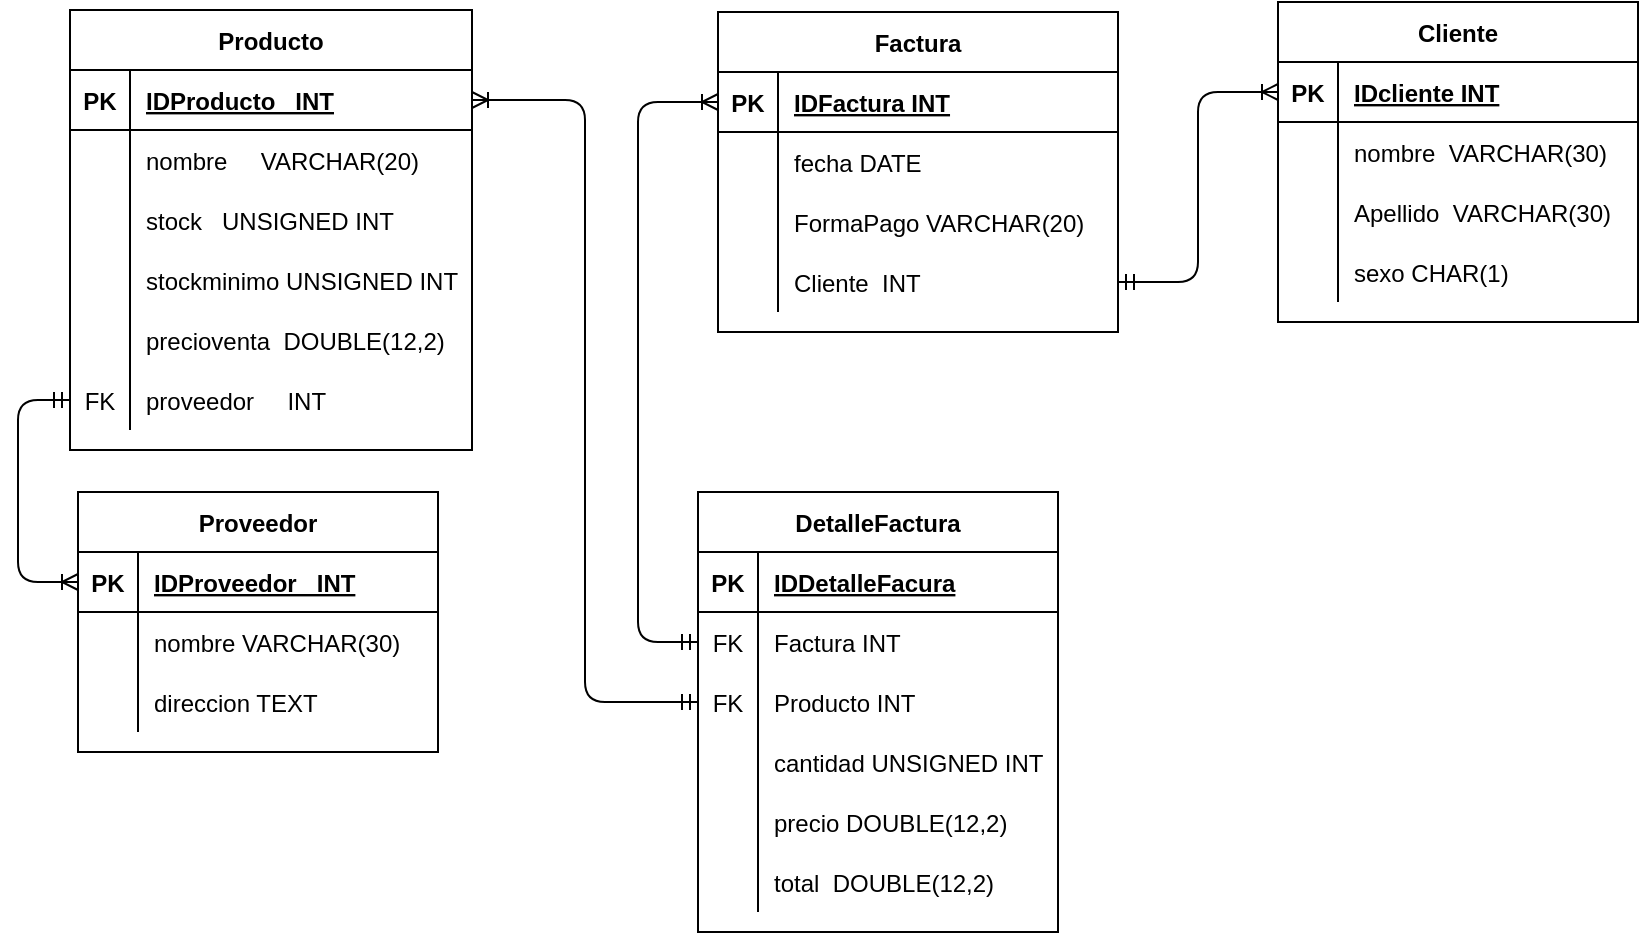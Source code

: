 <mxfile version="14.1.8" type="device"><diagram id="-NMCv6FbOoLnBkwG2H6m" name="Página-1"><mxGraphModel dx="852" dy="494" grid="1" gridSize="10" guides="1" tooltips="1" connect="1" arrows="1" fold="1" page="1" pageScale="1" pageWidth="827" pageHeight="1169" math="0" shadow="0"><root><mxCell id="0"/><mxCell id="1" parent="0"/><mxCell id="N4572m4eKzCksSq6-2xF-1" value="Factura" style="shape=table;startSize=30;container=1;collapsible=1;childLayout=tableLayout;fixedRows=1;rowLines=0;fontStyle=1;align=center;resizeLast=1;" vertex="1" parent="1"><mxGeometry x="360" y="90" width="200" height="160" as="geometry"/></mxCell><mxCell id="N4572m4eKzCksSq6-2xF-2" value="" style="shape=partialRectangle;collapsible=0;dropTarget=0;pointerEvents=0;fillColor=none;top=0;left=0;bottom=1;right=0;points=[[0,0.5],[1,0.5]];portConstraint=eastwest;" vertex="1" parent="N4572m4eKzCksSq6-2xF-1"><mxGeometry y="30" width="200" height="30" as="geometry"/></mxCell><mxCell id="N4572m4eKzCksSq6-2xF-3" value="PK" style="shape=partialRectangle;connectable=0;fillColor=none;top=0;left=0;bottom=0;right=0;fontStyle=1;overflow=hidden;" vertex="1" parent="N4572m4eKzCksSq6-2xF-2"><mxGeometry width="30" height="30" as="geometry"/></mxCell><mxCell id="N4572m4eKzCksSq6-2xF-4" value="IDFactura INT" style="shape=partialRectangle;connectable=0;fillColor=none;top=0;left=0;bottom=0;right=0;align=left;spacingLeft=6;fontStyle=5;overflow=hidden;" vertex="1" parent="N4572m4eKzCksSq6-2xF-2"><mxGeometry x="30" width="170" height="30" as="geometry"/></mxCell><mxCell id="N4572m4eKzCksSq6-2xF-5" value="" style="shape=partialRectangle;collapsible=0;dropTarget=0;pointerEvents=0;fillColor=none;top=0;left=0;bottom=0;right=0;points=[[0,0.5],[1,0.5]];portConstraint=eastwest;" vertex="1" parent="N4572m4eKzCksSq6-2xF-1"><mxGeometry y="60" width="200" height="30" as="geometry"/></mxCell><mxCell id="N4572m4eKzCksSq6-2xF-6" value="" style="shape=partialRectangle;connectable=0;fillColor=none;top=0;left=0;bottom=0;right=0;editable=1;overflow=hidden;" vertex="1" parent="N4572m4eKzCksSq6-2xF-5"><mxGeometry width="30" height="30" as="geometry"/></mxCell><mxCell id="N4572m4eKzCksSq6-2xF-7" value="fecha DATE" style="shape=partialRectangle;connectable=0;fillColor=none;top=0;left=0;bottom=0;right=0;align=left;spacingLeft=6;overflow=hidden;" vertex="1" parent="N4572m4eKzCksSq6-2xF-5"><mxGeometry x="30" width="170" height="30" as="geometry"/></mxCell><mxCell id="N4572m4eKzCksSq6-2xF-8" value="" style="shape=partialRectangle;collapsible=0;dropTarget=0;pointerEvents=0;fillColor=none;top=0;left=0;bottom=0;right=0;points=[[0,0.5],[1,0.5]];portConstraint=eastwest;" vertex="1" parent="N4572m4eKzCksSq6-2xF-1"><mxGeometry y="90" width="200" height="30" as="geometry"/></mxCell><mxCell id="N4572m4eKzCksSq6-2xF-9" value="" style="shape=partialRectangle;connectable=0;fillColor=none;top=0;left=0;bottom=0;right=0;editable=1;overflow=hidden;" vertex="1" parent="N4572m4eKzCksSq6-2xF-8"><mxGeometry width="30" height="30" as="geometry"/></mxCell><mxCell id="N4572m4eKzCksSq6-2xF-10" value="FormaPago VARCHAR(20)" style="shape=partialRectangle;connectable=0;fillColor=none;top=0;left=0;bottom=0;right=0;align=left;spacingLeft=6;overflow=hidden;" vertex="1" parent="N4572m4eKzCksSq6-2xF-8"><mxGeometry x="30" width="170" height="30" as="geometry"/></mxCell><mxCell id="N4572m4eKzCksSq6-2xF-11" value="" style="shape=partialRectangle;collapsible=0;dropTarget=0;pointerEvents=0;fillColor=none;top=0;left=0;bottom=0;right=0;points=[[0,0.5],[1,0.5]];portConstraint=eastwest;" vertex="1" parent="N4572m4eKzCksSq6-2xF-1"><mxGeometry y="120" width="200" height="30" as="geometry"/></mxCell><mxCell id="N4572m4eKzCksSq6-2xF-12" value="" style="shape=partialRectangle;connectable=0;fillColor=none;top=0;left=0;bottom=0;right=0;editable=1;overflow=hidden;" vertex="1" parent="N4572m4eKzCksSq6-2xF-11"><mxGeometry width="30" height="30" as="geometry"/></mxCell><mxCell id="N4572m4eKzCksSq6-2xF-13" value="Cliente  INT " style="shape=partialRectangle;connectable=0;fillColor=none;top=0;left=0;bottom=0;right=0;align=left;spacingLeft=6;overflow=hidden;" vertex="1" parent="N4572m4eKzCksSq6-2xF-11"><mxGeometry x="30" width="170" height="30" as="geometry"/></mxCell><mxCell id="N4572m4eKzCksSq6-2xF-14" value="Producto" style="shape=table;startSize=30;container=1;collapsible=1;childLayout=tableLayout;fixedRows=1;rowLines=0;fontStyle=1;align=center;resizeLast=1;" vertex="1" parent="1"><mxGeometry x="36" y="89" width="201" height="220" as="geometry"/></mxCell><mxCell id="N4572m4eKzCksSq6-2xF-15" value="" style="shape=partialRectangle;collapsible=0;dropTarget=0;pointerEvents=0;fillColor=none;top=0;left=0;bottom=1;right=0;points=[[0,0.5],[1,0.5]];portConstraint=eastwest;" vertex="1" parent="N4572m4eKzCksSq6-2xF-14"><mxGeometry y="30" width="201" height="30" as="geometry"/></mxCell><mxCell id="N4572m4eKzCksSq6-2xF-16" value="PK" style="shape=partialRectangle;connectable=0;fillColor=none;top=0;left=0;bottom=0;right=0;fontStyle=1;overflow=hidden;" vertex="1" parent="N4572m4eKzCksSq6-2xF-15"><mxGeometry width="30" height="30" as="geometry"/></mxCell><mxCell id="N4572m4eKzCksSq6-2xF-17" value="IDProducto   INT" style="shape=partialRectangle;connectable=0;fillColor=none;top=0;left=0;bottom=0;right=0;align=left;spacingLeft=6;fontStyle=5;overflow=hidden;" vertex="1" parent="N4572m4eKzCksSq6-2xF-15"><mxGeometry x="30" width="171" height="30" as="geometry"/></mxCell><mxCell id="N4572m4eKzCksSq6-2xF-18" value="" style="shape=partialRectangle;collapsible=0;dropTarget=0;pointerEvents=0;fillColor=none;top=0;left=0;bottom=0;right=0;points=[[0,0.5],[1,0.5]];portConstraint=eastwest;" vertex="1" parent="N4572m4eKzCksSq6-2xF-14"><mxGeometry y="60" width="201" height="30" as="geometry"/></mxCell><mxCell id="N4572m4eKzCksSq6-2xF-19" value="" style="shape=partialRectangle;connectable=0;fillColor=none;top=0;left=0;bottom=0;right=0;editable=1;overflow=hidden;" vertex="1" parent="N4572m4eKzCksSq6-2xF-18"><mxGeometry width="30" height="30" as="geometry"/></mxCell><mxCell id="N4572m4eKzCksSq6-2xF-20" value="nombre     VARCHAR(20)" style="shape=partialRectangle;connectable=0;fillColor=none;top=0;left=0;bottom=0;right=0;align=left;spacingLeft=6;overflow=hidden;" vertex="1" parent="N4572m4eKzCksSq6-2xF-18"><mxGeometry x="30" width="171" height="30" as="geometry"/></mxCell><mxCell id="N4572m4eKzCksSq6-2xF-21" value="" style="shape=partialRectangle;collapsible=0;dropTarget=0;pointerEvents=0;fillColor=none;top=0;left=0;bottom=0;right=0;points=[[0,0.5],[1,0.5]];portConstraint=eastwest;" vertex="1" parent="N4572m4eKzCksSq6-2xF-14"><mxGeometry y="90" width="201" height="30" as="geometry"/></mxCell><mxCell id="N4572m4eKzCksSq6-2xF-22" value="" style="shape=partialRectangle;connectable=0;fillColor=none;top=0;left=0;bottom=0;right=0;editable=1;overflow=hidden;" vertex="1" parent="N4572m4eKzCksSq6-2xF-21"><mxGeometry width="30" height="30" as="geometry"/></mxCell><mxCell id="N4572m4eKzCksSq6-2xF-23" value="stock   UNSIGNED INT" style="shape=partialRectangle;connectable=0;fillColor=none;top=0;left=0;bottom=0;right=0;align=left;spacingLeft=6;overflow=hidden;" vertex="1" parent="N4572m4eKzCksSq6-2xF-21"><mxGeometry x="30" width="171" height="30" as="geometry"/></mxCell><mxCell id="N4572m4eKzCksSq6-2xF-24" value="" style="shape=partialRectangle;collapsible=0;dropTarget=0;pointerEvents=0;fillColor=none;top=0;left=0;bottom=0;right=0;points=[[0,0.5],[1,0.5]];portConstraint=eastwest;" vertex="1" parent="N4572m4eKzCksSq6-2xF-14"><mxGeometry y="120" width="201" height="30" as="geometry"/></mxCell><mxCell id="N4572m4eKzCksSq6-2xF-25" value="" style="shape=partialRectangle;connectable=0;fillColor=none;top=0;left=0;bottom=0;right=0;editable=1;overflow=hidden;" vertex="1" parent="N4572m4eKzCksSq6-2xF-24"><mxGeometry width="30" height="30" as="geometry"/></mxCell><mxCell id="N4572m4eKzCksSq6-2xF-26" value="stockminimo UNSIGNED INT" style="shape=partialRectangle;connectable=0;fillColor=none;top=0;left=0;bottom=0;right=0;align=left;spacingLeft=6;overflow=hidden;" vertex="1" parent="N4572m4eKzCksSq6-2xF-24"><mxGeometry x="30" width="171" height="30" as="geometry"/></mxCell><mxCell id="N4572m4eKzCksSq6-2xF-77" value="" style="shape=partialRectangle;collapsible=0;dropTarget=0;pointerEvents=0;fillColor=none;top=0;left=0;bottom=0;right=0;points=[[0,0.5],[1,0.5]];portConstraint=eastwest;" vertex="1" parent="N4572m4eKzCksSq6-2xF-14"><mxGeometry y="150" width="201" height="30" as="geometry"/></mxCell><mxCell id="N4572m4eKzCksSq6-2xF-78" value="" style="shape=partialRectangle;connectable=0;fillColor=none;top=0;left=0;bottom=0;right=0;editable=1;overflow=hidden;" vertex="1" parent="N4572m4eKzCksSq6-2xF-77"><mxGeometry width="30" height="30" as="geometry"/></mxCell><mxCell id="N4572m4eKzCksSq6-2xF-79" value="precioventa  DOUBLE(12,2)" style="shape=partialRectangle;connectable=0;fillColor=none;top=0;left=0;bottom=0;right=0;align=left;spacingLeft=6;overflow=hidden;" vertex="1" parent="N4572m4eKzCksSq6-2xF-77"><mxGeometry x="30" width="171" height="30" as="geometry"/></mxCell><mxCell id="N4572m4eKzCksSq6-2xF-81" value="" style="shape=partialRectangle;collapsible=0;dropTarget=0;pointerEvents=0;fillColor=none;top=0;left=0;bottom=0;right=0;points=[[0,0.5],[1,0.5]];portConstraint=eastwest;" vertex="1" parent="N4572m4eKzCksSq6-2xF-14"><mxGeometry y="180" width="201" height="30" as="geometry"/></mxCell><mxCell id="N4572m4eKzCksSq6-2xF-82" value="FK" style="shape=partialRectangle;connectable=0;fillColor=none;top=0;left=0;bottom=0;right=0;editable=1;overflow=hidden;" vertex="1" parent="N4572m4eKzCksSq6-2xF-81"><mxGeometry width="30" height="30" as="geometry"/></mxCell><mxCell id="N4572m4eKzCksSq6-2xF-83" value="proveedor     INT" style="shape=partialRectangle;connectable=0;fillColor=none;top=0;left=0;bottom=0;right=0;align=left;spacingLeft=6;overflow=hidden;" vertex="1" parent="N4572m4eKzCksSq6-2xF-81"><mxGeometry x="30" width="171" height="30" as="geometry"/></mxCell><mxCell id="N4572m4eKzCksSq6-2xF-27" value="Proveedor" style="shape=table;startSize=30;container=1;collapsible=1;childLayout=tableLayout;fixedRows=1;rowLines=0;fontStyle=1;align=center;resizeLast=1;" vertex="1" parent="1"><mxGeometry x="40" y="330" width="180" height="130" as="geometry"/></mxCell><mxCell id="N4572m4eKzCksSq6-2xF-28" value="" style="shape=partialRectangle;collapsible=0;dropTarget=0;pointerEvents=0;fillColor=none;top=0;left=0;bottom=1;right=0;points=[[0,0.5],[1,0.5]];portConstraint=eastwest;" vertex="1" parent="N4572m4eKzCksSq6-2xF-27"><mxGeometry y="30" width="180" height="30" as="geometry"/></mxCell><mxCell id="N4572m4eKzCksSq6-2xF-29" value="PK" style="shape=partialRectangle;connectable=0;fillColor=none;top=0;left=0;bottom=0;right=0;fontStyle=1;overflow=hidden;" vertex="1" parent="N4572m4eKzCksSq6-2xF-28"><mxGeometry width="30" height="30" as="geometry"/></mxCell><mxCell id="N4572m4eKzCksSq6-2xF-30" value="IDProveedor   INT" style="shape=partialRectangle;connectable=0;fillColor=none;top=0;left=0;bottom=0;right=0;align=left;spacingLeft=6;fontStyle=5;overflow=hidden;" vertex="1" parent="N4572m4eKzCksSq6-2xF-28"><mxGeometry x="30" width="150" height="30" as="geometry"/></mxCell><mxCell id="N4572m4eKzCksSq6-2xF-31" value="" style="shape=partialRectangle;collapsible=0;dropTarget=0;pointerEvents=0;fillColor=none;top=0;left=0;bottom=0;right=0;points=[[0,0.5],[1,0.5]];portConstraint=eastwest;" vertex="1" parent="N4572m4eKzCksSq6-2xF-27"><mxGeometry y="60" width="180" height="30" as="geometry"/></mxCell><mxCell id="N4572m4eKzCksSq6-2xF-32" value="" style="shape=partialRectangle;connectable=0;fillColor=none;top=0;left=0;bottom=0;right=0;editable=1;overflow=hidden;" vertex="1" parent="N4572m4eKzCksSq6-2xF-31"><mxGeometry width="30" height="30" as="geometry"/></mxCell><mxCell id="N4572m4eKzCksSq6-2xF-33" value="nombre VARCHAR(30)" style="shape=partialRectangle;connectable=0;fillColor=none;top=0;left=0;bottom=0;right=0;align=left;spacingLeft=6;overflow=hidden;" vertex="1" parent="N4572m4eKzCksSq6-2xF-31"><mxGeometry x="30" width="150" height="30" as="geometry"/></mxCell><mxCell id="N4572m4eKzCksSq6-2xF-34" value="" style="shape=partialRectangle;collapsible=0;dropTarget=0;pointerEvents=0;fillColor=none;top=0;left=0;bottom=0;right=0;points=[[0,0.5],[1,0.5]];portConstraint=eastwest;" vertex="1" parent="N4572m4eKzCksSq6-2xF-27"><mxGeometry y="90" width="180" height="30" as="geometry"/></mxCell><mxCell id="N4572m4eKzCksSq6-2xF-35" value="" style="shape=partialRectangle;connectable=0;fillColor=none;top=0;left=0;bottom=0;right=0;editable=1;overflow=hidden;" vertex="1" parent="N4572m4eKzCksSq6-2xF-34"><mxGeometry width="30" height="30" as="geometry"/></mxCell><mxCell id="N4572m4eKzCksSq6-2xF-36" value="direccion TEXT" style="shape=partialRectangle;connectable=0;fillColor=none;top=0;left=0;bottom=0;right=0;align=left;spacingLeft=6;overflow=hidden;" vertex="1" parent="N4572m4eKzCksSq6-2xF-34"><mxGeometry x="30" width="150" height="30" as="geometry"/></mxCell><mxCell id="N4572m4eKzCksSq6-2xF-40" value="DetalleFactura" style="shape=table;startSize=30;container=1;collapsible=1;childLayout=tableLayout;fixedRows=1;rowLines=0;fontStyle=1;align=center;resizeLast=1;" vertex="1" parent="1"><mxGeometry x="350" y="330" width="180" height="220" as="geometry"/></mxCell><mxCell id="N4572m4eKzCksSq6-2xF-41" value="" style="shape=partialRectangle;collapsible=0;dropTarget=0;pointerEvents=0;fillColor=none;top=0;left=0;bottom=1;right=0;points=[[0,0.5],[1,0.5]];portConstraint=eastwest;" vertex="1" parent="N4572m4eKzCksSq6-2xF-40"><mxGeometry y="30" width="180" height="30" as="geometry"/></mxCell><mxCell id="N4572m4eKzCksSq6-2xF-42" value="PK" style="shape=partialRectangle;connectable=0;fillColor=none;top=0;left=0;bottom=0;right=0;fontStyle=1;overflow=hidden;" vertex="1" parent="N4572m4eKzCksSq6-2xF-41"><mxGeometry width="30" height="30" as="geometry"/></mxCell><mxCell id="N4572m4eKzCksSq6-2xF-43" value="IDDetalleFacura" style="shape=partialRectangle;connectable=0;fillColor=none;top=0;left=0;bottom=0;right=0;align=left;spacingLeft=6;fontStyle=5;overflow=hidden;" vertex="1" parent="N4572m4eKzCksSq6-2xF-41"><mxGeometry x="30" width="150" height="30" as="geometry"/></mxCell><mxCell id="N4572m4eKzCksSq6-2xF-44" value="" style="shape=partialRectangle;collapsible=0;dropTarget=0;pointerEvents=0;fillColor=none;top=0;left=0;bottom=0;right=0;points=[[0,0.5],[1,0.5]];portConstraint=eastwest;" vertex="1" parent="N4572m4eKzCksSq6-2xF-40"><mxGeometry y="60" width="180" height="30" as="geometry"/></mxCell><mxCell id="N4572m4eKzCksSq6-2xF-45" value="FK" style="shape=partialRectangle;connectable=0;fillColor=none;top=0;left=0;bottom=0;right=0;editable=1;overflow=hidden;" vertex="1" parent="N4572m4eKzCksSq6-2xF-44"><mxGeometry width="30" height="30" as="geometry"/></mxCell><mxCell id="N4572m4eKzCksSq6-2xF-46" value="Factura INT" style="shape=partialRectangle;connectable=0;fillColor=none;top=0;left=0;bottom=0;right=0;align=left;spacingLeft=6;overflow=hidden;" vertex="1" parent="N4572m4eKzCksSq6-2xF-44"><mxGeometry x="30" width="150" height="30" as="geometry"/></mxCell><mxCell id="N4572m4eKzCksSq6-2xF-47" value="" style="shape=partialRectangle;collapsible=0;dropTarget=0;pointerEvents=0;fillColor=none;top=0;left=0;bottom=0;right=0;points=[[0,0.5],[1,0.5]];portConstraint=eastwest;" vertex="1" parent="N4572m4eKzCksSq6-2xF-40"><mxGeometry y="90" width="180" height="30" as="geometry"/></mxCell><mxCell id="N4572m4eKzCksSq6-2xF-48" value="FK" style="shape=partialRectangle;connectable=0;fillColor=none;top=0;left=0;bottom=0;right=0;editable=1;overflow=hidden;" vertex="1" parent="N4572m4eKzCksSq6-2xF-47"><mxGeometry width="30" height="30" as="geometry"/></mxCell><mxCell id="N4572m4eKzCksSq6-2xF-49" value="Producto INT" style="shape=partialRectangle;connectable=0;fillColor=none;top=0;left=0;bottom=0;right=0;align=left;spacingLeft=6;overflow=hidden;" vertex="1" parent="N4572m4eKzCksSq6-2xF-47"><mxGeometry x="30" width="150" height="30" as="geometry"/></mxCell><mxCell id="N4572m4eKzCksSq6-2xF-50" value="" style="shape=partialRectangle;collapsible=0;dropTarget=0;pointerEvents=0;fillColor=none;top=0;left=0;bottom=0;right=0;points=[[0,0.5],[1,0.5]];portConstraint=eastwest;" vertex="1" parent="N4572m4eKzCksSq6-2xF-40"><mxGeometry y="120" width="180" height="30" as="geometry"/></mxCell><mxCell id="N4572m4eKzCksSq6-2xF-51" value="" style="shape=partialRectangle;connectable=0;fillColor=none;top=0;left=0;bottom=0;right=0;editable=1;overflow=hidden;" vertex="1" parent="N4572m4eKzCksSq6-2xF-50"><mxGeometry width="30" height="30" as="geometry"/></mxCell><mxCell id="N4572m4eKzCksSq6-2xF-52" value="cantidad UNSIGNED INT" style="shape=partialRectangle;connectable=0;fillColor=none;top=0;left=0;bottom=0;right=0;align=left;spacingLeft=6;overflow=hidden;" vertex="1" parent="N4572m4eKzCksSq6-2xF-50"><mxGeometry x="30" width="150" height="30" as="geometry"/></mxCell><mxCell id="N4572m4eKzCksSq6-2xF-71" value="" style="shape=partialRectangle;collapsible=0;dropTarget=0;pointerEvents=0;fillColor=none;top=0;left=0;bottom=0;right=0;points=[[0,0.5],[1,0.5]];portConstraint=eastwest;" vertex="1" parent="N4572m4eKzCksSq6-2xF-40"><mxGeometry y="150" width="180" height="30" as="geometry"/></mxCell><mxCell id="N4572m4eKzCksSq6-2xF-72" value="" style="shape=partialRectangle;connectable=0;fillColor=none;top=0;left=0;bottom=0;right=0;editable=1;overflow=hidden;" vertex="1" parent="N4572m4eKzCksSq6-2xF-71"><mxGeometry width="30" height="30" as="geometry"/></mxCell><mxCell id="N4572m4eKzCksSq6-2xF-73" value="precio DOUBLE(12,2)" style="shape=partialRectangle;connectable=0;fillColor=none;top=0;left=0;bottom=0;right=0;align=left;spacingLeft=6;overflow=hidden;" vertex="1" parent="N4572m4eKzCksSq6-2xF-71"><mxGeometry x="30" width="150" height="30" as="geometry"/></mxCell><mxCell id="N4572m4eKzCksSq6-2xF-74" value="" style="shape=partialRectangle;collapsible=0;dropTarget=0;pointerEvents=0;fillColor=none;top=0;left=0;bottom=0;right=0;points=[[0,0.5],[1,0.5]];portConstraint=eastwest;" vertex="1" parent="N4572m4eKzCksSq6-2xF-40"><mxGeometry y="180" width="180" height="30" as="geometry"/></mxCell><mxCell id="N4572m4eKzCksSq6-2xF-75" value="" style="shape=partialRectangle;connectable=0;fillColor=none;top=0;left=0;bottom=0;right=0;editable=1;overflow=hidden;" vertex="1" parent="N4572m4eKzCksSq6-2xF-74"><mxGeometry width="30" height="30" as="geometry"/></mxCell><mxCell id="N4572m4eKzCksSq6-2xF-76" value="total  DOUBLE(12,2)" style="shape=partialRectangle;connectable=0;fillColor=none;top=0;left=0;bottom=0;right=0;align=left;spacingLeft=6;overflow=hidden;" vertex="1" parent="N4572m4eKzCksSq6-2xF-74"><mxGeometry x="30" width="150" height="30" as="geometry"/></mxCell><mxCell id="N4572m4eKzCksSq6-2xF-53" value="Cliente" style="shape=table;startSize=30;container=1;collapsible=1;childLayout=tableLayout;fixedRows=1;rowLines=0;fontStyle=1;align=center;resizeLast=1;" vertex="1" parent="1"><mxGeometry x="640" y="85" width="180" height="160" as="geometry"/></mxCell><mxCell id="N4572m4eKzCksSq6-2xF-54" value="" style="shape=partialRectangle;collapsible=0;dropTarget=0;pointerEvents=0;fillColor=none;top=0;left=0;bottom=1;right=0;points=[[0,0.5],[1,0.5]];portConstraint=eastwest;" vertex="1" parent="N4572m4eKzCksSq6-2xF-53"><mxGeometry y="30" width="180" height="30" as="geometry"/></mxCell><mxCell id="N4572m4eKzCksSq6-2xF-55" value="PK" style="shape=partialRectangle;connectable=0;fillColor=none;top=0;left=0;bottom=0;right=0;fontStyle=1;overflow=hidden;" vertex="1" parent="N4572m4eKzCksSq6-2xF-54"><mxGeometry width="30" height="30" as="geometry"/></mxCell><mxCell id="N4572m4eKzCksSq6-2xF-56" value="IDcliente INT" style="shape=partialRectangle;connectable=0;fillColor=none;top=0;left=0;bottom=0;right=0;align=left;spacingLeft=6;fontStyle=5;overflow=hidden;" vertex="1" parent="N4572m4eKzCksSq6-2xF-54"><mxGeometry x="30" width="150" height="30" as="geometry"/></mxCell><mxCell id="N4572m4eKzCksSq6-2xF-57" value="" style="shape=partialRectangle;collapsible=0;dropTarget=0;pointerEvents=0;fillColor=none;top=0;left=0;bottom=0;right=0;points=[[0,0.5],[1,0.5]];portConstraint=eastwest;" vertex="1" parent="N4572m4eKzCksSq6-2xF-53"><mxGeometry y="60" width="180" height="30" as="geometry"/></mxCell><mxCell id="N4572m4eKzCksSq6-2xF-58" value="" style="shape=partialRectangle;connectable=0;fillColor=none;top=0;left=0;bottom=0;right=0;editable=1;overflow=hidden;" vertex="1" parent="N4572m4eKzCksSq6-2xF-57"><mxGeometry width="30" height="30" as="geometry"/></mxCell><mxCell id="N4572m4eKzCksSq6-2xF-59" value="nombre  VARCHAR(30)" style="shape=partialRectangle;connectable=0;fillColor=none;top=0;left=0;bottom=0;right=0;align=left;spacingLeft=6;overflow=hidden;" vertex="1" parent="N4572m4eKzCksSq6-2xF-57"><mxGeometry x="30" width="150" height="30" as="geometry"/></mxCell><mxCell id="N4572m4eKzCksSq6-2xF-60" value="" style="shape=partialRectangle;collapsible=0;dropTarget=0;pointerEvents=0;fillColor=none;top=0;left=0;bottom=0;right=0;points=[[0,0.5],[1,0.5]];portConstraint=eastwest;" vertex="1" parent="N4572m4eKzCksSq6-2xF-53"><mxGeometry y="90" width="180" height="30" as="geometry"/></mxCell><mxCell id="N4572m4eKzCksSq6-2xF-61" value="" style="shape=partialRectangle;connectable=0;fillColor=none;top=0;left=0;bottom=0;right=0;editable=1;overflow=hidden;" vertex="1" parent="N4572m4eKzCksSq6-2xF-60"><mxGeometry width="30" height="30" as="geometry"/></mxCell><mxCell id="N4572m4eKzCksSq6-2xF-62" value="Apellido  VARCHAR(30)" style="shape=partialRectangle;connectable=0;fillColor=none;top=0;left=0;bottom=0;right=0;align=left;spacingLeft=6;overflow=hidden;" vertex="1" parent="N4572m4eKzCksSq6-2xF-60"><mxGeometry x="30" width="150" height="30" as="geometry"/></mxCell><mxCell id="N4572m4eKzCksSq6-2xF-63" value="" style="shape=partialRectangle;collapsible=0;dropTarget=0;pointerEvents=0;fillColor=none;top=0;left=0;bottom=0;right=0;points=[[0,0.5],[1,0.5]];portConstraint=eastwest;" vertex="1" parent="N4572m4eKzCksSq6-2xF-53"><mxGeometry y="120" width="180" height="30" as="geometry"/></mxCell><mxCell id="N4572m4eKzCksSq6-2xF-64" value="" style="shape=partialRectangle;connectable=0;fillColor=none;top=0;left=0;bottom=0;right=0;editable=1;overflow=hidden;" vertex="1" parent="N4572m4eKzCksSq6-2xF-63"><mxGeometry width="30" height="30" as="geometry"/></mxCell><mxCell id="N4572m4eKzCksSq6-2xF-65" value="sexo CHAR(1)" style="shape=partialRectangle;connectable=0;fillColor=none;top=0;left=0;bottom=0;right=0;align=left;spacingLeft=6;overflow=hidden;" vertex="1" parent="N4572m4eKzCksSq6-2xF-63"><mxGeometry x="30" width="150" height="30" as="geometry"/></mxCell><mxCell id="N4572m4eKzCksSq6-2xF-66" value="" style="edgeStyle=orthogonalEdgeStyle;fontSize=12;html=1;endArrow=ERoneToMany;startArrow=ERmandOne;entryX=1;entryY=0.5;entryDx=0;entryDy=0;exitX=0;exitY=0.5;exitDx=0;exitDy=0;" edge="1" parent="1" source="N4572m4eKzCksSq6-2xF-47" target="N4572m4eKzCksSq6-2xF-15"><mxGeometry width="100" height="100" relative="1" as="geometry"><mxPoint x="250" y="290" as="sourcePoint"/><mxPoint x="350" y="240" as="targetPoint"/></mxGeometry></mxCell><mxCell id="N4572m4eKzCksSq6-2xF-70" value="" style="edgeStyle=orthogonalEdgeStyle;fontSize=12;html=1;endArrow=ERoneToMany;startArrow=ERmandOne;exitX=0;exitY=0.5;exitDx=0;exitDy=0;" edge="1" parent="1" source="N4572m4eKzCksSq6-2xF-44" target="N4572m4eKzCksSq6-2xF-2"><mxGeometry width="100" height="100" relative="1" as="geometry"><mxPoint x="370" y="360" as="sourcePoint"/><mxPoint x="470" y="260" as="targetPoint"/><Array as="points"><mxPoint x="320" y="405"/><mxPoint x="320" y="135"/></Array></mxGeometry></mxCell><mxCell id="N4572m4eKzCksSq6-2xF-84" value="" style="edgeStyle=orthogonalEdgeStyle;fontSize=12;html=1;endArrow=ERoneToMany;startArrow=ERmandOne;exitX=0;exitY=0.5;exitDx=0;exitDy=0;entryX=0;entryY=0.5;entryDx=0;entryDy=0;" edge="1" parent="1" source="N4572m4eKzCksSq6-2xF-81" target="N4572m4eKzCksSq6-2xF-28"><mxGeometry width="100" height="100" relative="1" as="geometry"><mxPoint x="-80" y="410" as="sourcePoint"/><mxPoint x="20" y="310" as="targetPoint"/><Array as="points"><mxPoint x="10" y="284"/><mxPoint x="10" y="375"/></Array></mxGeometry></mxCell><mxCell id="N4572m4eKzCksSq6-2xF-85" value="" style="edgeStyle=orthogonalEdgeStyle;fontSize=12;html=1;endArrow=ERoneToMany;startArrow=ERmandOne;exitX=1;exitY=0.5;exitDx=0;exitDy=0;entryX=0;entryY=0.5;entryDx=0;entryDy=0;" edge="1" parent="1" source="N4572m4eKzCksSq6-2xF-11" target="N4572m4eKzCksSq6-2xF-54"><mxGeometry width="100" height="100" relative="1" as="geometry"><mxPoint x="580" y="400" as="sourcePoint"/><mxPoint x="680" y="300" as="targetPoint"/></mxGeometry></mxCell></root></mxGraphModel></diagram></mxfile>